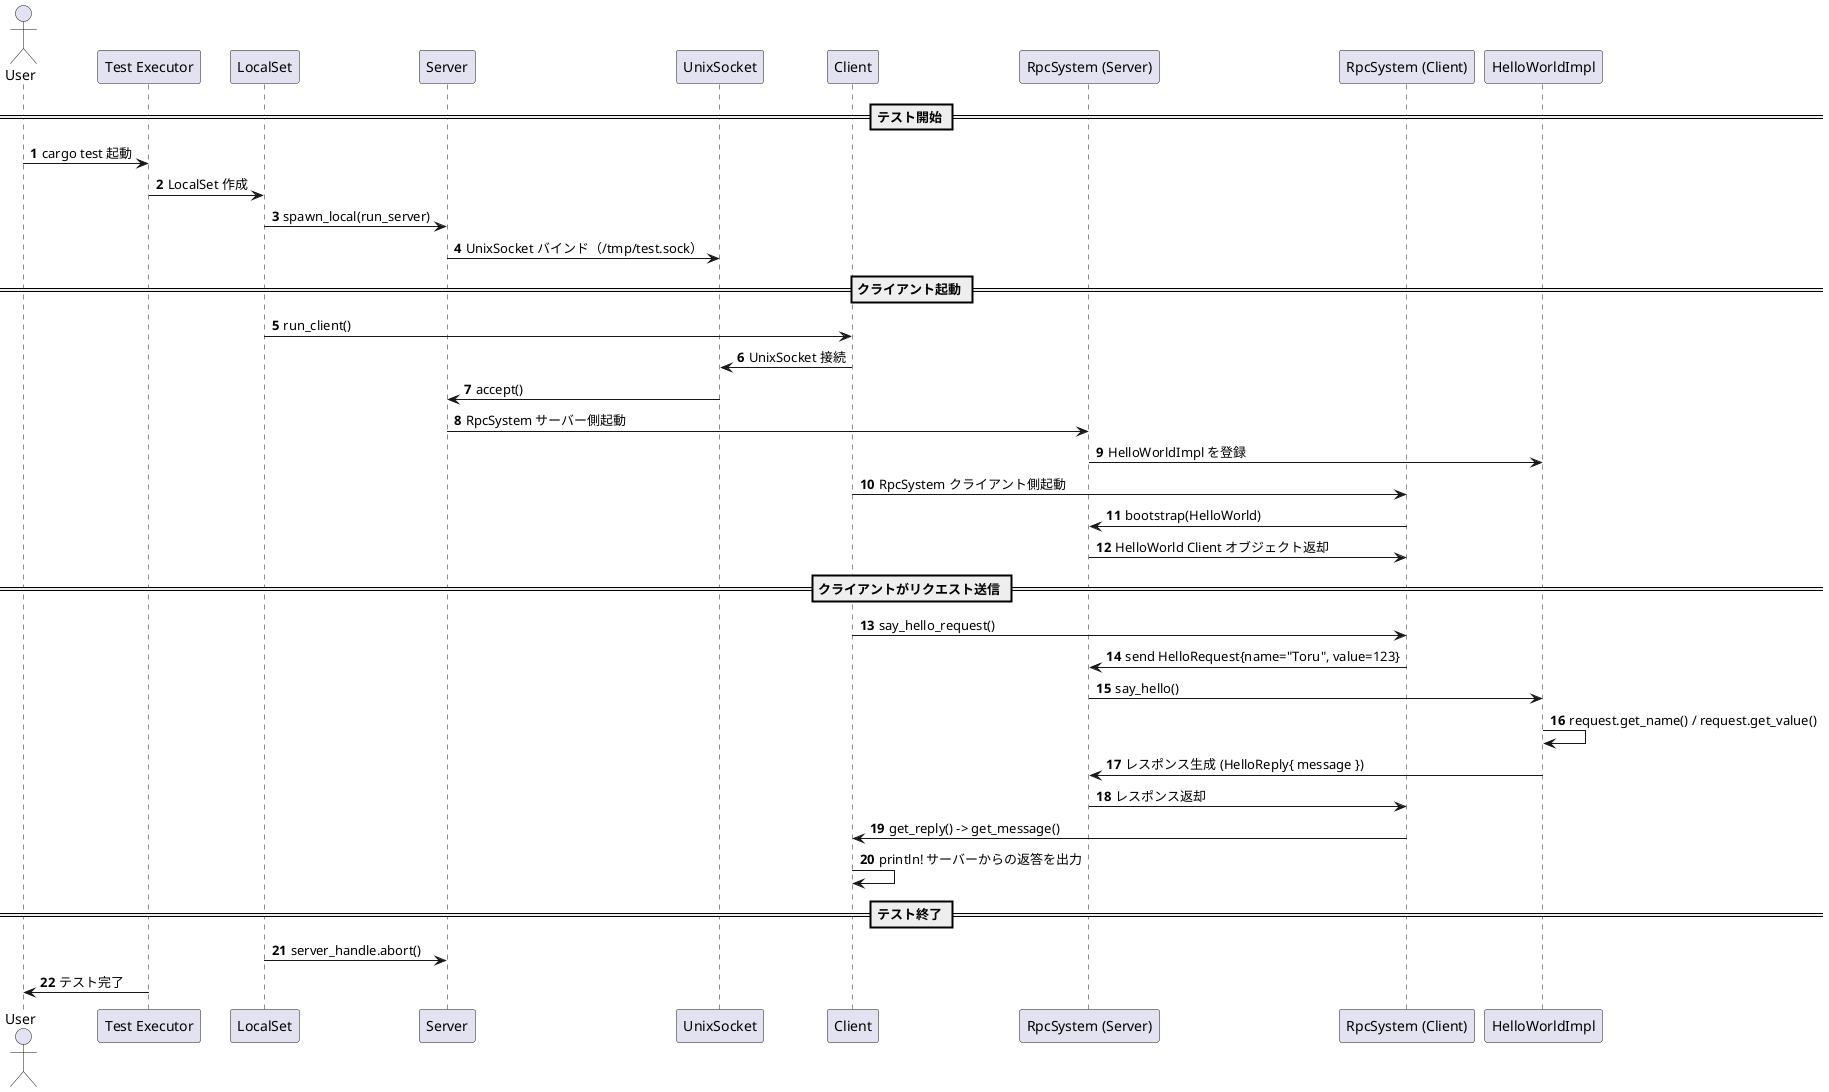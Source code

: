 @startuml
autonumber

actor User

participant "Test Executor" as Test
participant "LocalSet" as LocalSet
participant "Server" as Server
participant "UnixSocket" as Socket
participant "Client" as Client
participant "RpcSystem (Server)" as RpcSystemS
participant "RpcSystem (Client)" as RpcSystemC
participant "HelloWorldImpl" as HelloWorld

== テスト開始 ==

User -> Test: cargo test 起動
Test -> LocalSet: LocalSet 作成
LocalSet -> Server: spawn_local(run_server)
Server -> Socket: UnixSocket バインド（/tmp/test.sock）

== クライアント起動 ==

LocalSet -> Client: run_client()
Client -> Socket: UnixSocket 接続
Socket -> Server: accept()

Server -> RpcSystemS: RpcSystem サーバー側起動
RpcSystemS -> HelloWorld: HelloWorldImpl を登録

Client -> RpcSystemC: RpcSystem クライアント側起動
RpcSystemC -> RpcSystemS: bootstrap(HelloWorld)
RpcSystemS -> RpcSystemC: HelloWorld Client オブジェクト返却

== クライアントがリクエスト送信 ==

Client -> RpcSystemC: say_hello_request()
RpcSystemC -> RpcSystemS: send HelloRequest{name="Toru", value=123}
RpcSystemS -> HelloWorld: say_hello()

HelloWorld -> HelloWorld: request.get_name() / request.get_value()
HelloWorld -> RpcSystemS: レスポンス生成 (HelloReply{ message })

RpcSystemS -> RpcSystemC: レスポンス返却
RpcSystemC -> Client: get_reply() -> get_message()

Client -> Client: println! サーバーからの返答を出力

== テスト終了 ==

LocalSet -> Server: server_handle.abort()
Test -> User: テスト完了

@enduml
